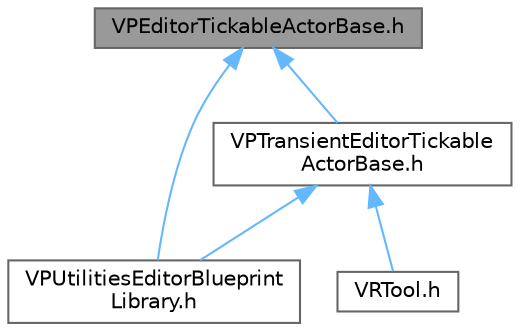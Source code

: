 digraph "VPEditorTickableActorBase.h"
{
 // INTERACTIVE_SVG=YES
 // LATEX_PDF_SIZE
  bgcolor="transparent";
  edge [fontname=Helvetica,fontsize=10,labelfontname=Helvetica,labelfontsize=10];
  node [fontname=Helvetica,fontsize=10,shape=box,height=0.2,width=0.4];
  Node1 [id="Node000001",label="VPEditorTickableActorBase.h",height=0.2,width=0.4,color="gray40", fillcolor="grey60", style="filled", fontcolor="black",tooltip=" "];
  Node1 -> Node2 [id="edge1_Node000001_Node000002",dir="back",color="steelblue1",style="solid",tooltip=" "];
  Node2 [id="Node000002",label="VPTransientEditorTickable\lActorBase.h",height=0.2,width=0.4,color="grey40", fillcolor="white", style="filled",URL="$da/d74/VPTransientEditorTickableActorBase_8h.html",tooltip=" "];
  Node2 -> Node3 [id="edge2_Node000002_Node000003",dir="back",color="steelblue1",style="solid",tooltip=" "];
  Node3 [id="Node000003",label="VPUtilitiesEditorBlueprint\lLibrary.h",height=0.2,width=0.4,color="grey40", fillcolor="white", style="filled",URL="$d4/dc8/VPUtilitiesEditorBlueprintLibrary_8h.html",tooltip=" "];
  Node2 -> Node4 [id="edge3_Node000002_Node000004",dir="back",color="steelblue1",style="solid",tooltip=" "];
  Node4 [id="Node000004",label="VRTool.h",height=0.2,width=0.4,color="grey40", fillcolor="white", style="filled",URL="$d1/d49/VRTool_8h.html",tooltip=" "];
  Node1 -> Node3 [id="edge4_Node000001_Node000003",dir="back",color="steelblue1",style="solid",tooltip=" "];
}
